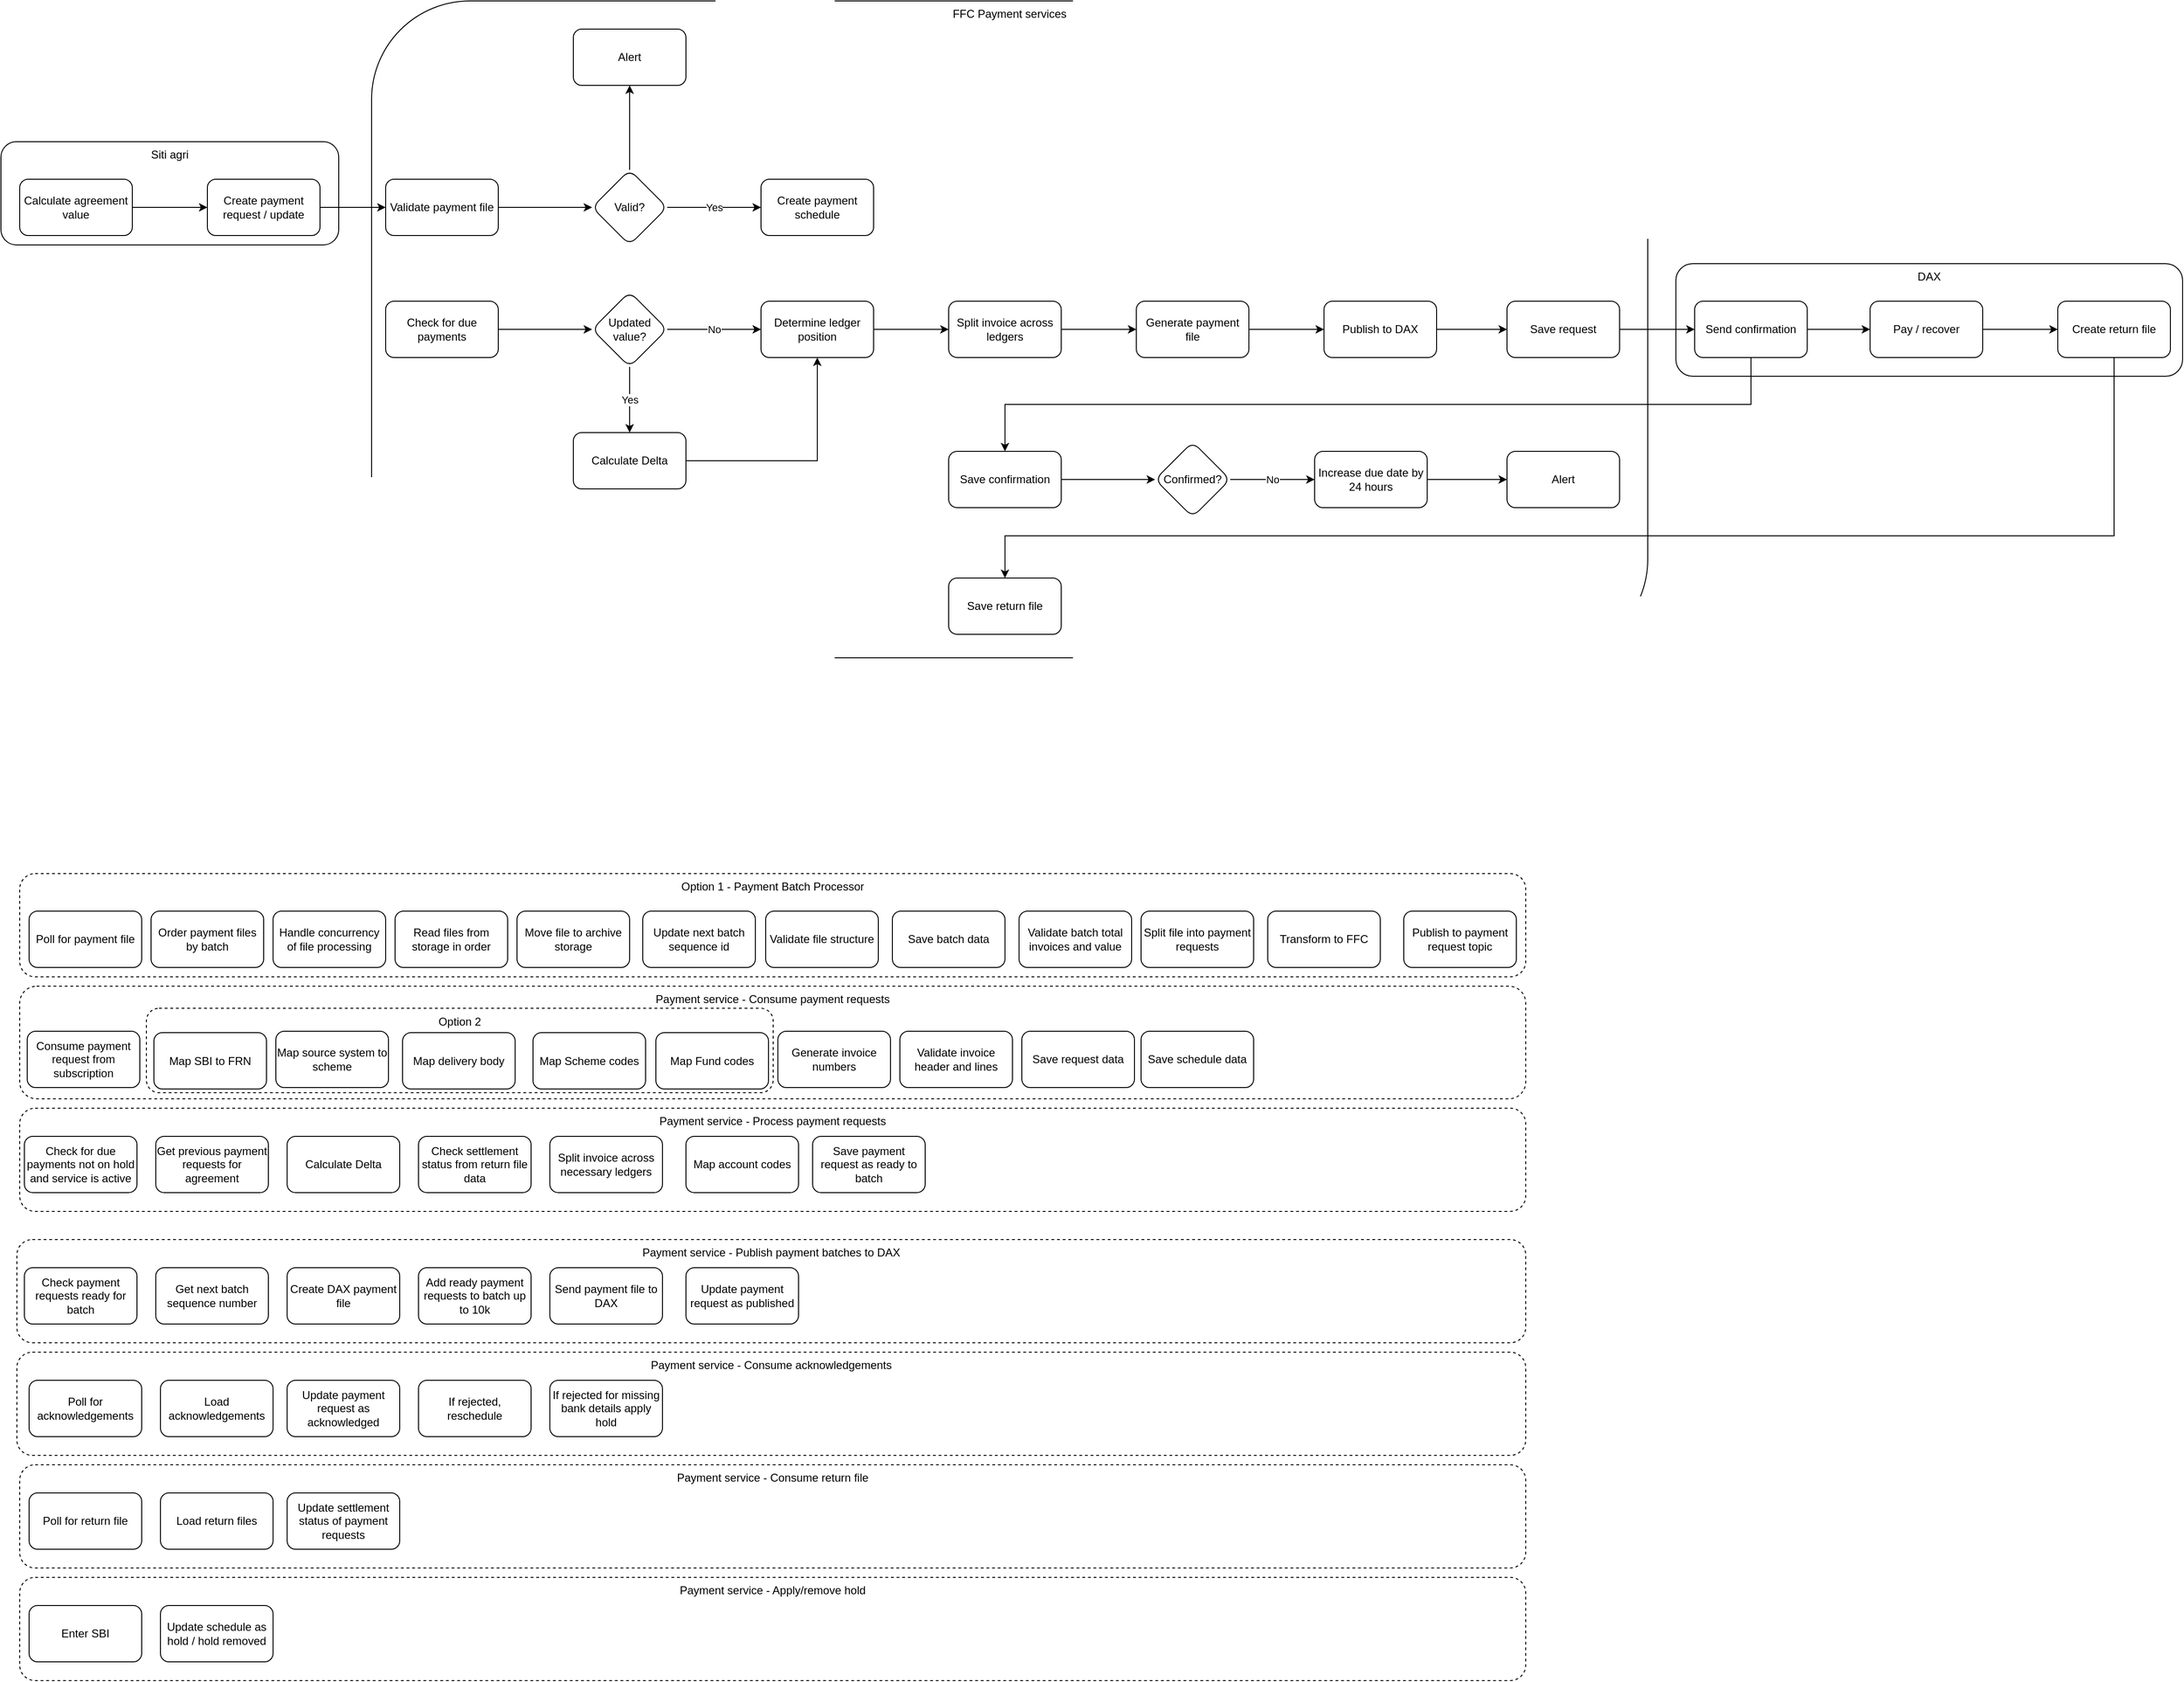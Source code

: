 <mxfile version="14.9.3" type="github">
  <diagram id="1XCgTyp1o_9dvypK1vWQ" name="Page-1">
    <mxGraphModel dx="2249" dy="762" grid="1" gridSize="10" guides="1" tooltips="1" connect="1" arrows="1" fold="1" page="1" pageScale="1" pageWidth="827" pageHeight="1169" math="0" shadow="0">
      <root>
        <mxCell id="0" />
        <mxCell id="1" parent="0" />
        <mxCell id="H4XcM_15EuvaElWjRfmu-53" value="Payment service - Consume return file" style="rounded=1;whiteSpace=wrap;html=1;dashed=1;verticalAlign=top;" parent="1" vertex="1">
          <mxGeometry x="-365" y="1570" width="1605" height="110" as="geometry" />
        </mxCell>
        <mxCell id="H4XcM_15EuvaElWjRfmu-49" value="Payment service - Consume acknowledgements" style="rounded=1;whiteSpace=wrap;html=1;dashed=1;verticalAlign=top;" parent="1" vertex="1">
          <mxGeometry x="-368" y="1450" width="1608" height="110" as="geometry" />
        </mxCell>
        <mxCell id="H4XcM_15EuvaElWjRfmu-42" value="Payment service - Publish payment batches to DAX" style="rounded=1;whiteSpace=wrap;html=1;dashed=1;verticalAlign=top;" parent="1" vertex="1">
          <mxGeometry x="-368" y="1330" width="1608" height="110" as="geometry" />
        </mxCell>
        <mxCell id="H4XcM_15EuvaElWjRfmu-41" value="Payment service - Process payment requests" style="rounded=1;whiteSpace=wrap;html=1;dashed=1;verticalAlign=top;" parent="1" vertex="1">
          <mxGeometry x="-365" y="1190" width="1605" height="110" as="geometry" />
        </mxCell>
        <mxCell id="H4XcM_15EuvaElWjRfmu-39" value="Payment service - Consume payment requests" style="rounded=1;whiteSpace=wrap;html=1;dashed=1;verticalAlign=top;" parent="1" vertex="1">
          <mxGeometry x="-365" y="1060" width="1605" height="120" as="geometry" />
        </mxCell>
        <mxCell id="H4XcM_15EuvaElWjRfmu-30" value="Option 2" style="rounded=1;whiteSpace=wrap;html=1;dashed=1;verticalAlign=top;" parent="1" vertex="1">
          <mxGeometry x="-230" y="1083.5" width="668" height="90" as="geometry" />
        </mxCell>
        <mxCell id="H4XcM_15EuvaElWjRfmu-18" value="Option 1 - Payment Batch Processor" style="rounded=1;whiteSpace=wrap;html=1;dashed=1;verticalAlign=top;" parent="1" vertex="1">
          <mxGeometry x="-365" y="940" width="1605" height="110" as="geometry" />
        </mxCell>
        <mxCell id="kp0Nub5B4hyBBO8Y0ufR-64" value="FFC Payment services" style="rounded=1;whiteSpace=wrap;html=1;verticalAlign=top;" parent="1" vertex="1">
          <mxGeometry x="10" y="10" width="1360" height="700" as="geometry" />
        </mxCell>
        <mxCell id="kp0Nub5B4hyBBO8Y0ufR-56" value="DAX" style="rounded=1;whiteSpace=wrap;html=1;verticalAlign=top;" parent="1" vertex="1">
          <mxGeometry x="1400" y="290" width="540" height="120" as="geometry" />
        </mxCell>
        <mxCell id="kp0Nub5B4hyBBO8Y0ufR-12" value="Siti agri" style="rounded=1;whiteSpace=wrap;html=1;verticalAlign=top;" parent="1" vertex="1">
          <mxGeometry x="-385" y="160" width="360" height="110" as="geometry" />
        </mxCell>
        <mxCell id="kp0Nub5B4hyBBO8Y0ufR-63" style="edgeStyle=orthogonalEdgeStyle;rounded=0;orthogonalLoop=1;jettySize=auto;html=1;entryX=0;entryY=0.5;entryDx=0;entryDy=0;" parent="1" source="kp0Nub5B4hyBBO8Y0ufR-1" target="kp0Nub5B4hyBBO8Y0ufR-57" edge="1">
          <mxGeometry relative="1" as="geometry" />
        </mxCell>
        <mxCell id="kp0Nub5B4hyBBO8Y0ufR-1" value="Create payment request / update" style="rounded=1;whiteSpace=wrap;html=1;" parent="1" vertex="1">
          <mxGeometry x="-165" y="200" width="120" height="60" as="geometry" />
        </mxCell>
        <mxCell id="kp0Nub5B4hyBBO8Y0ufR-2" value="Create payment schedule" style="rounded=1;whiteSpace=wrap;html=1;" parent="1" vertex="1">
          <mxGeometry x="425" y="200" width="120" height="60" as="geometry" />
        </mxCell>
        <mxCell id="kp0Nub5B4hyBBO8Y0ufR-9" value="" style="edgeStyle=orthogonalEdgeStyle;rounded=0;orthogonalLoop=1;jettySize=auto;html=1;" parent="1" source="kp0Nub5B4hyBBO8Y0ufR-8" target="kp0Nub5B4hyBBO8Y0ufR-1" edge="1">
          <mxGeometry relative="1" as="geometry" />
        </mxCell>
        <mxCell id="kp0Nub5B4hyBBO8Y0ufR-8" value="Calculate agreement value" style="rounded=1;whiteSpace=wrap;html=1;" parent="1" vertex="1">
          <mxGeometry x="-365" y="200" width="120" height="60" as="geometry" />
        </mxCell>
        <mxCell id="kp0Nub5B4hyBBO8Y0ufR-40" style="edgeStyle=orthogonalEdgeStyle;rounded=0;orthogonalLoop=1;jettySize=auto;html=1;entryX=0;entryY=0.5;entryDx=0;entryDy=0;" parent="1" source="kp0Nub5B4hyBBO8Y0ufR-15" target="kp0Nub5B4hyBBO8Y0ufR-16" edge="1">
          <mxGeometry relative="1" as="geometry" />
        </mxCell>
        <mxCell id="kp0Nub5B4hyBBO8Y0ufR-15" value="Split invoice across ledgers" style="rounded=1;whiteSpace=wrap;html=1;verticalAlign=middle;" parent="1" vertex="1">
          <mxGeometry x="625" y="330" width="120" height="60" as="geometry" />
        </mxCell>
        <mxCell id="kp0Nub5B4hyBBO8Y0ufR-19" value="" style="edgeStyle=orthogonalEdgeStyle;rounded=0;orthogonalLoop=1;jettySize=auto;html=1;" parent="1" source="kp0Nub5B4hyBBO8Y0ufR-16" target="kp0Nub5B4hyBBO8Y0ufR-18" edge="1">
          <mxGeometry relative="1" as="geometry" />
        </mxCell>
        <mxCell id="kp0Nub5B4hyBBO8Y0ufR-16" value="Generate payment file" style="rounded=1;whiteSpace=wrap;html=1;verticalAlign=middle;" parent="1" vertex="1">
          <mxGeometry x="825" y="330" width="120" height="60" as="geometry" />
        </mxCell>
        <mxCell id="kp0Nub5B4hyBBO8Y0ufR-66" value="" style="edgeStyle=orthogonalEdgeStyle;rounded=0;orthogonalLoop=1;jettySize=auto;html=1;" parent="1" source="kp0Nub5B4hyBBO8Y0ufR-18" target="kp0Nub5B4hyBBO8Y0ufR-65" edge="1">
          <mxGeometry relative="1" as="geometry" />
        </mxCell>
        <mxCell id="kp0Nub5B4hyBBO8Y0ufR-18" value="Publish to DAX" style="rounded=1;whiteSpace=wrap;html=1;verticalAlign=middle;" parent="1" vertex="1">
          <mxGeometry x="1025" y="330" width="120" height="60" as="geometry" />
        </mxCell>
        <mxCell id="kp0Nub5B4hyBBO8Y0ufR-24" value="" style="edgeStyle=orthogonalEdgeStyle;rounded=0;orthogonalLoop=1;jettySize=auto;html=1;" parent="1" source="kp0Nub5B4hyBBO8Y0ufR-21" target="kp0Nub5B4hyBBO8Y0ufR-23" edge="1">
          <mxGeometry relative="1" as="geometry" />
        </mxCell>
        <mxCell id="kp0Nub5B4hyBBO8Y0ufR-21" value="Pay / recover" style="rounded=1;whiteSpace=wrap;html=1;verticalAlign=middle;" parent="1" vertex="1">
          <mxGeometry x="1607" y="330" width="120" height="60" as="geometry" />
        </mxCell>
        <mxCell id="kp0Nub5B4hyBBO8Y0ufR-43" style="edgeStyle=orthogonalEdgeStyle;rounded=0;orthogonalLoop=1;jettySize=auto;html=1;entryX=0.5;entryY=0;entryDx=0;entryDy=0;exitX=0.5;exitY=1;exitDx=0;exitDy=0;" parent="1" source="kp0Nub5B4hyBBO8Y0ufR-23" target="kp0Nub5B4hyBBO8Y0ufR-36" edge="1">
          <mxGeometry relative="1" as="geometry">
            <Array as="points">
              <mxPoint x="1867" y="580" />
              <mxPoint x="685" y="580" />
            </Array>
          </mxGeometry>
        </mxCell>
        <mxCell id="kp0Nub5B4hyBBO8Y0ufR-23" value="Create return file" style="rounded=1;whiteSpace=wrap;html=1;verticalAlign=middle;" parent="1" vertex="1">
          <mxGeometry x="1807" y="330" width="120" height="60" as="geometry" />
        </mxCell>
        <mxCell id="kp0Nub5B4hyBBO8Y0ufR-27" value="" style="edgeStyle=orthogonalEdgeStyle;rounded=0;orthogonalLoop=1;jettySize=auto;html=1;" parent="1" source="kp0Nub5B4hyBBO8Y0ufR-25" target="kp0Nub5B4hyBBO8Y0ufR-21" edge="1">
          <mxGeometry relative="1" as="geometry" />
        </mxCell>
        <mxCell id="kp0Nub5B4hyBBO8Y0ufR-29" style="edgeStyle=orthogonalEdgeStyle;rounded=0;orthogonalLoop=1;jettySize=auto;html=1;entryX=0.5;entryY=0;entryDx=0;entryDy=0;exitX=0.5;exitY=1;exitDx=0;exitDy=0;" parent="1" source="kp0Nub5B4hyBBO8Y0ufR-25" target="kp0Nub5B4hyBBO8Y0ufR-28" edge="1">
          <mxGeometry relative="1" as="geometry" />
        </mxCell>
        <mxCell id="kp0Nub5B4hyBBO8Y0ufR-25" value="Send confirmation" style="rounded=1;whiteSpace=wrap;html=1;verticalAlign=middle;" parent="1" vertex="1">
          <mxGeometry x="1420" y="330" width="120" height="60" as="geometry" />
        </mxCell>
        <mxCell id="kp0Nub5B4hyBBO8Y0ufR-31" value="" style="edgeStyle=orthogonalEdgeStyle;rounded=0;orthogonalLoop=1;jettySize=auto;html=1;entryX=0;entryY=0.5;entryDx=0;entryDy=0;" parent="1" source="kp0Nub5B4hyBBO8Y0ufR-28" target="kp0Nub5B4hyBBO8Y0ufR-30" edge="1">
          <mxGeometry relative="1" as="geometry" />
        </mxCell>
        <mxCell id="kp0Nub5B4hyBBO8Y0ufR-28" value="Save confirmation" style="rounded=1;whiteSpace=wrap;html=1;verticalAlign=middle;" parent="1" vertex="1">
          <mxGeometry x="625" y="490" width="120" height="60" as="geometry" />
        </mxCell>
        <mxCell id="kp0Nub5B4hyBBO8Y0ufR-34" value="No" style="edgeStyle=orthogonalEdgeStyle;rounded=0;orthogonalLoop=1;jettySize=auto;html=1;" parent="1" source="kp0Nub5B4hyBBO8Y0ufR-30" target="kp0Nub5B4hyBBO8Y0ufR-33" edge="1">
          <mxGeometry relative="1" as="geometry" />
        </mxCell>
        <mxCell id="kp0Nub5B4hyBBO8Y0ufR-30" value="Confirmed?" style="rhombus;whiteSpace=wrap;html=1;rounded=1;" parent="1" vertex="1">
          <mxGeometry x="845" y="480" width="80" height="80" as="geometry" />
        </mxCell>
        <mxCell id="kp0Nub5B4hyBBO8Y0ufR-55" value="" style="edgeStyle=orthogonalEdgeStyle;rounded=0;orthogonalLoop=1;jettySize=auto;html=1;" parent="1" source="kp0Nub5B4hyBBO8Y0ufR-33" target="kp0Nub5B4hyBBO8Y0ufR-54" edge="1">
          <mxGeometry relative="1" as="geometry" />
        </mxCell>
        <mxCell id="kp0Nub5B4hyBBO8Y0ufR-33" value="Increase due date by 24 hours" style="whiteSpace=wrap;html=1;rounded=1;" parent="1" vertex="1">
          <mxGeometry x="1015" y="490" width="120" height="60" as="geometry" />
        </mxCell>
        <mxCell id="kp0Nub5B4hyBBO8Y0ufR-36" value="Save return file" style="rounded=1;whiteSpace=wrap;html=1;verticalAlign=middle;" parent="1" vertex="1">
          <mxGeometry x="625" y="625" width="120" height="60" as="geometry" />
        </mxCell>
        <mxCell id="kp0Nub5B4hyBBO8Y0ufR-41" style="edgeStyle=orthogonalEdgeStyle;rounded=0;orthogonalLoop=1;jettySize=auto;html=1;entryX=0;entryY=0.5;entryDx=0;entryDy=0;" parent="1" source="kp0Nub5B4hyBBO8Y0ufR-37" target="kp0Nub5B4hyBBO8Y0ufR-15" edge="1">
          <mxGeometry relative="1" as="geometry" />
        </mxCell>
        <mxCell id="kp0Nub5B4hyBBO8Y0ufR-37" value="Determine ledger position" style="rounded=1;whiteSpace=wrap;html=1;verticalAlign=middle;" parent="1" vertex="1">
          <mxGeometry x="425" y="330" width="120" height="60" as="geometry" />
        </mxCell>
        <mxCell id="kp0Nub5B4hyBBO8Y0ufR-53" style="edgeStyle=orthogonalEdgeStyle;rounded=0;orthogonalLoop=1;jettySize=auto;html=1;entryX=0;entryY=0.5;entryDx=0;entryDy=0;" parent="1" source="kp0Nub5B4hyBBO8Y0ufR-39" target="kp0Nub5B4hyBBO8Y0ufR-48" edge="1">
          <mxGeometry relative="1" as="geometry" />
        </mxCell>
        <mxCell id="kp0Nub5B4hyBBO8Y0ufR-39" value="Check for due payments" style="rounded=1;whiteSpace=wrap;html=1;verticalAlign=middle;" parent="1" vertex="1">
          <mxGeometry x="25" y="330" width="120" height="60" as="geometry" />
        </mxCell>
        <mxCell id="kp0Nub5B4hyBBO8Y0ufR-52" style="edgeStyle=orthogonalEdgeStyle;rounded=0;orthogonalLoop=1;jettySize=auto;html=1;entryX=0.5;entryY=1;entryDx=0;entryDy=0;" parent="1" source="kp0Nub5B4hyBBO8Y0ufR-44" target="kp0Nub5B4hyBBO8Y0ufR-37" edge="1">
          <mxGeometry relative="1" as="geometry" />
        </mxCell>
        <mxCell id="kp0Nub5B4hyBBO8Y0ufR-44" value="Calculate Delta" style="rounded=1;whiteSpace=wrap;html=1;verticalAlign=middle;" parent="1" vertex="1">
          <mxGeometry x="225" y="470" width="120" height="60" as="geometry" />
        </mxCell>
        <mxCell id="kp0Nub5B4hyBBO8Y0ufR-50" value="No" style="edgeStyle=orthogonalEdgeStyle;rounded=0;orthogonalLoop=1;jettySize=auto;html=1;" parent="1" source="kp0Nub5B4hyBBO8Y0ufR-48" target="kp0Nub5B4hyBBO8Y0ufR-37" edge="1">
          <mxGeometry relative="1" as="geometry" />
        </mxCell>
        <mxCell id="kp0Nub5B4hyBBO8Y0ufR-51" value="Yes" style="edgeStyle=orthogonalEdgeStyle;rounded=0;orthogonalLoop=1;jettySize=auto;html=1;" parent="1" source="kp0Nub5B4hyBBO8Y0ufR-48" target="kp0Nub5B4hyBBO8Y0ufR-44" edge="1">
          <mxGeometry relative="1" as="geometry" />
        </mxCell>
        <mxCell id="kp0Nub5B4hyBBO8Y0ufR-48" value="Updated value?" style="rhombus;whiteSpace=wrap;html=1;rounded=1;" parent="1" vertex="1">
          <mxGeometry x="245" y="320" width="80" height="80" as="geometry" />
        </mxCell>
        <mxCell id="kp0Nub5B4hyBBO8Y0ufR-54" value="Alert" style="whiteSpace=wrap;html=1;rounded=1;" parent="1" vertex="1">
          <mxGeometry x="1220" y="490" width="120" height="60" as="geometry" />
        </mxCell>
        <mxCell id="kp0Nub5B4hyBBO8Y0ufR-59" value="" style="edgeStyle=orthogonalEdgeStyle;rounded=0;orthogonalLoop=1;jettySize=auto;html=1;" parent="1" source="kp0Nub5B4hyBBO8Y0ufR-57" target="kp0Nub5B4hyBBO8Y0ufR-58" edge="1">
          <mxGeometry relative="1" as="geometry" />
        </mxCell>
        <mxCell id="kp0Nub5B4hyBBO8Y0ufR-57" value="Validate payment file" style="rounded=1;whiteSpace=wrap;html=1;" parent="1" vertex="1">
          <mxGeometry x="25" y="200" width="120" height="60" as="geometry" />
        </mxCell>
        <mxCell id="kp0Nub5B4hyBBO8Y0ufR-60" value="Yes" style="edgeStyle=orthogonalEdgeStyle;rounded=0;orthogonalLoop=1;jettySize=auto;html=1;" parent="1" source="kp0Nub5B4hyBBO8Y0ufR-58" target="kp0Nub5B4hyBBO8Y0ufR-2" edge="1">
          <mxGeometry relative="1" as="geometry" />
        </mxCell>
        <mxCell id="kp0Nub5B4hyBBO8Y0ufR-62" value="" style="edgeStyle=orthogonalEdgeStyle;rounded=0;orthogonalLoop=1;jettySize=auto;html=1;" parent="1" source="kp0Nub5B4hyBBO8Y0ufR-58" target="kp0Nub5B4hyBBO8Y0ufR-61" edge="1">
          <mxGeometry relative="1" as="geometry" />
        </mxCell>
        <mxCell id="kp0Nub5B4hyBBO8Y0ufR-58" value="Valid?" style="rhombus;whiteSpace=wrap;html=1;rounded=1;" parent="1" vertex="1">
          <mxGeometry x="245" y="190" width="80" height="80" as="geometry" />
        </mxCell>
        <mxCell id="kp0Nub5B4hyBBO8Y0ufR-61" value="Alert" style="whiteSpace=wrap;html=1;rounded=1;" parent="1" vertex="1">
          <mxGeometry x="225" y="40" width="120" height="60" as="geometry" />
        </mxCell>
        <mxCell id="kp0Nub5B4hyBBO8Y0ufR-67" value="" style="edgeStyle=orthogonalEdgeStyle;rounded=0;orthogonalLoop=1;jettySize=auto;html=1;" parent="1" source="kp0Nub5B4hyBBO8Y0ufR-65" target="kp0Nub5B4hyBBO8Y0ufR-25" edge="1">
          <mxGeometry relative="1" as="geometry" />
        </mxCell>
        <mxCell id="kp0Nub5B4hyBBO8Y0ufR-65" value="Save request" style="rounded=1;whiteSpace=wrap;html=1;verticalAlign=middle;" parent="1" vertex="1">
          <mxGeometry x="1220" y="330" width="120" height="60" as="geometry" />
        </mxCell>
        <mxCell id="H4XcM_15EuvaElWjRfmu-1" value="Poll for payment file" style="rounded=1;whiteSpace=wrap;html=1;" parent="1" vertex="1">
          <mxGeometry x="-355" y="980" width="120" height="60" as="geometry" />
        </mxCell>
        <mxCell id="H4XcM_15EuvaElWjRfmu-2" value="Read files from storage in order" style="rounded=1;whiteSpace=wrap;html=1;" parent="1" vertex="1">
          <mxGeometry x="35" y="980" width="120" height="60" as="geometry" />
        </mxCell>
        <mxCell id="H4XcM_15EuvaElWjRfmu-4" value="Move file to archive storage" style="rounded=1;whiteSpace=wrap;html=1;" parent="1" vertex="1">
          <mxGeometry x="165" y="980" width="120" height="60" as="geometry" />
        </mxCell>
        <mxCell id="H4XcM_15EuvaElWjRfmu-6" value="Validate file structure" style="rounded=1;whiteSpace=wrap;html=1;" parent="1" vertex="1">
          <mxGeometry x="430" y="980" width="120" height="60" as="geometry" />
        </mxCell>
        <mxCell id="H4XcM_15EuvaElWjRfmu-8" value="Order payment files by batch" style="rounded=1;whiteSpace=wrap;html=1;" parent="1" vertex="1">
          <mxGeometry x="-225" y="980" width="120" height="60" as="geometry" />
        </mxCell>
        <mxCell id="H4XcM_15EuvaElWjRfmu-9" value="Handle concurrency of file processing" style="rounded=1;whiteSpace=wrap;html=1;" parent="1" vertex="1">
          <mxGeometry x="-95" y="980" width="120" height="60" as="geometry" />
        </mxCell>
        <mxCell id="H4XcM_15EuvaElWjRfmu-10" value="Validate batch total invoices and value&lt;span style=&quot;color: rgba(0 , 0 , 0 , 0) ; font-family: monospace ; font-size: 0px&quot;&gt;%3CmxGraphModel%3E%3Croot%3E%3CmxCell%20id%3D%220%22%2F%3E%3CmxCell%20id%3D%221%22%20parent%3D%220%22%2F%3E%3CmxCell%20id%3D%222%22%20value%3D%22Read%20file%20from%20storage%22%20style%3D%22rounded%3D1%3BwhiteSpace%3Dwrap%3Bhtml%3D1%3B%22%20vertex%3D%221%22%20parent%3D%221%22%3E%3CmxGeometry%20x%3D%22-100%22%20y%3D%22840%22%20width%3D%22120%22%20height%3D%2260%22%20as%3D%22geometry%22%2F%3E%3C%2FmxCell%3E%3C%2Froot%3E%3C%2FmxGraphModel%3E&lt;/span&gt;" style="rounded=1;whiteSpace=wrap;html=1;" parent="1" vertex="1">
          <mxGeometry x="700" y="980" width="120" height="60" as="geometry" />
        </mxCell>
        <mxCell id="H4XcM_15EuvaElWjRfmu-12" value="Split file into payment requests" style="rounded=1;whiteSpace=wrap;html=1;" parent="1" vertex="1">
          <mxGeometry x="830" y="980" width="120" height="60" as="geometry" />
        </mxCell>
        <mxCell id="H4XcM_15EuvaElWjRfmu-13" value="Update next batch sequence id" style="rounded=1;whiteSpace=wrap;html=1;" parent="1" vertex="1">
          <mxGeometry x="299" y="980" width="120" height="60" as="geometry" />
        </mxCell>
        <mxCell id="H4XcM_15EuvaElWjRfmu-14" value="Validate invoice header and lines" style="rounded=1;whiteSpace=wrap;html=1;" parent="1" vertex="1">
          <mxGeometry x="573" y="1108" width="120" height="60" as="geometry" />
        </mxCell>
        <mxCell id="H4XcM_15EuvaElWjRfmu-15" value="Save batch data" style="rounded=1;whiteSpace=wrap;html=1;" parent="1" vertex="1">
          <mxGeometry x="565" y="980" width="120" height="60" as="geometry" />
        </mxCell>
        <mxCell id="H4XcM_15EuvaElWjRfmu-16" value="Save request data" style="rounded=1;whiteSpace=wrap;html=1;" parent="1" vertex="1">
          <mxGeometry x="703" y="1108" width="120" height="60" as="geometry" />
        </mxCell>
        <mxCell id="H4XcM_15EuvaElWjRfmu-17" value="Consume payment request from subscription" style="rounded=1;whiteSpace=wrap;html=1;" parent="1" vertex="1">
          <mxGeometry x="-357" y="1108" width="120" height="60" as="geometry" />
        </mxCell>
        <mxCell id="H4XcM_15EuvaElWjRfmu-23" value="Check for due payments not on hold and service is active" style="rounded=1;whiteSpace=wrap;html=1;" parent="1" vertex="1">
          <mxGeometry x="-360" y="1220" width="120" height="60" as="geometry" />
        </mxCell>
        <mxCell id="H4XcM_15EuvaElWjRfmu-24" value="Save schedule data&lt;br&gt;" style="rounded=1;whiteSpace=wrap;html=1;" parent="1" vertex="1">
          <mxGeometry x="830" y="1108" width="120" height="60" as="geometry" />
        </mxCell>
        <mxCell id="H4XcM_15EuvaElWjRfmu-25" value="Get previous payment requests for agreement" style="rounded=1;whiteSpace=wrap;html=1;" parent="1" vertex="1">
          <mxGeometry x="-220" y="1220" width="120" height="60" as="geometry" />
        </mxCell>
        <mxCell id="H4XcM_15EuvaElWjRfmu-26" value="Calculate Delta" style="rounded=1;whiteSpace=wrap;html=1;" parent="1" vertex="1">
          <mxGeometry x="-80" y="1220" width="120" height="60" as="geometry" />
        </mxCell>
        <mxCell id="H4XcM_15EuvaElWjRfmu-27" value="Check settlement status from return file data" style="rounded=1;whiteSpace=wrap;html=1;" parent="1" vertex="1">
          <mxGeometry x="60" y="1220" width="120" height="60" as="geometry" />
        </mxCell>
        <mxCell id="H4XcM_15EuvaElWjRfmu-28" value="Split invoice across necessary ledgers" style="rounded=1;whiteSpace=wrap;html=1;" parent="1" vertex="1">
          <mxGeometry x="200" y="1220" width="120" height="60" as="geometry" />
        </mxCell>
        <mxCell id="H4XcM_15EuvaElWjRfmu-29" value="Map SBI to FRN" style="rounded=1;whiteSpace=wrap;html=1;" parent="1" vertex="1">
          <mxGeometry x="-222" y="1109.5" width="120" height="60" as="geometry" />
        </mxCell>
        <mxCell id="H4XcM_15EuvaElWjRfmu-31" value="Map account codes" style="rounded=1;whiteSpace=wrap;html=1;" parent="1" vertex="1">
          <mxGeometry x="345" y="1220" width="120" height="60" as="geometry" />
        </mxCell>
        <mxCell id="H4XcM_15EuvaElWjRfmu-32" value="Generate invoice numbers" style="rounded=1;whiteSpace=wrap;html=1;" parent="1" vertex="1">
          <mxGeometry x="443" y="1108" width="120" height="60" as="geometry" />
        </mxCell>
        <mxCell id="H4XcM_15EuvaElWjRfmu-33" value="Save payment request as ready to batch" style="rounded=1;whiteSpace=wrap;html=1;" parent="1" vertex="1">
          <mxGeometry x="480" y="1220" width="120" height="60" as="geometry" />
        </mxCell>
        <mxCell id="H4XcM_15EuvaElWjRfmu-34" value="Check payment requests ready for batch" style="rounded=1;whiteSpace=wrap;html=1;" parent="1" vertex="1">
          <mxGeometry x="-360" y="1360" width="120" height="60" as="geometry" />
        </mxCell>
        <mxCell id="H4XcM_15EuvaElWjRfmu-35" value="Get next batch sequence number" style="rounded=1;whiteSpace=wrap;html=1;" parent="1" vertex="1">
          <mxGeometry x="-220" y="1360" width="120" height="60" as="geometry" />
        </mxCell>
        <mxCell id="H4XcM_15EuvaElWjRfmu-36" value="Create DAX payment file" style="rounded=1;whiteSpace=wrap;html=1;" parent="1" vertex="1">
          <mxGeometry x="-80" y="1360" width="120" height="60" as="geometry" />
        </mxCell>
        <mxCell id="H4XcM_15EuvaElWjRfmu-37" value="Add ready payment requests to batch up to 10k" style="rounded=1;whiteSpace=wrap;html=1;" parent="1" vertex="1">
          <mxGeometry x="60" y="1360" width="120" height="60" as="geometry" />
        </mxCell>
        <mxCell id="H4XcM_15EuvaElWjRfmu-38" value="Send payment file to DAX" style="rounded=1;whiteSpace=wrap;html=1;" parent="1" vertex="1">
          <mxGeometry x="200" y="1360" width="120" height="60" as="geometry" />
        </mxCell>
        <mxCell id="H4XcM_15EuvaElWjRfmu-43" value="Poll for acknowledgements" style="rounded=1;whiteSpace=wrap;html=1;" parent="1" vertex="1">
          <mxGeometry x="-355" y="1480" width="120" height="60" as="geometry" />
        </mxCell>
        <mxCell id="H4XcM_15EuvaElWjRfmu-44" value="Poll for return file" style="rounded=1;whiteSpace=wrap;html=1;" parent="1" vertex="1">
          <mxGeometry x="-355" y="1600" width="120" height="60" as="geometry" />
        </mxCell>
        <mxCell id="H4XcM_15EuvaElWjRfmu-45" value="Update payment request as acknowledged" style="rounded=1;whiteSpace=wrap;html=1;" parent="1" vertex="1">
          <mxGeometry x="-80" y="1480" width="120" height="60" as="geometry" />
        </mxCell>
        <mxCell id="H4XcM_15EuvaElWjRfmu-46" value="Update payment request as published" style="rounded=1;whiteSpace=wrap;html=1;" parent="1" vertex="1">
          <mxGeometry x="345" y="1360" width="120" height="60" as="geometry" />
        </mxCell>
        <mxCell id="H4XcM_15EuvaElWjRfmu-47" value="If rejected, reschedule" style="rounded=1;whiteSpace=wrap;html=1;" parent="1" vertex="1">
          <mxGeometry x="60" y="1480" width="120" height="60" as="geometry" />
        </mxCell>
        <mxCell id="H4XcM_15EuvaElWjRfmu-48" value="If rejected for missing bank details apply hold" style="rounded=1;whiteSpace=wrap;html=1;" parent="1" vertex="1">
          <mxGeometry x="200" y="1480" width="120" height="60" as="geometry" />
        </mxCell>
        <mxCell id="H4XcM_15EuvaElWjRfmu-50" value="Load return files" style="rounded=1;whiteSpace=wrap;html=1;" parent="1" vertex="1">
          <mxGeometry x="-215" y="1600" width="120" height="60" as="geometry" />
        </mxCell>
        <mxCell id="H4XcM_15EuvaElWjRfmu-51" value="Load acknowledgements" style="rounded=1;whiteSpace=wrap;html=1;" parent="1" vertex="1">
          <mxGeometry x="-215" y="1480" width="120" height="60" as="geometry" />
        </mxCell>
        <mxCell id="H4XcM_15EuvaElWjRfmu-52" value="Update settlement status of payment requests" style="rounded=1;whiteSpace=wrap;html=1;" parent="1" vertex="1">
          <mxGeometry x="-80" y="1600" width="120" height="60" as="geometry" />
        </mxCell>
        <mxCell id="H4XcM_15EuvaElWjRfmu-54" value="Payment service - Apply/remove hold" style="rounded=1;whiteSpace=wrap;html=1;dashed=1;verticalAlign=top;" parent="1" vertex="1">
          <mxGeometry x="-365" y="1690" width="1605" height="110" as="geometry" />
        </mxCell>
        <mxCell id="H4XcM_15EuvaElWjRfmu-55" value="Enter SBI" style="rounded=1;whiteSpace=wrap;html=1;" parent="1" vertex="1">
          <mxGeometry x="-355" y="1720" width="120" height="60" as="geometry" />
        </mxCell>
        <mxCell id="H4XcM_15EuvaElWjRfmu-56" value="Update schedule as hold / hold removed" style="rounded=1;whiteSpace=wrap;html=1;" parent="1" vertex="1">
          <mxGeometry x="-215" y="1720" width="120" height="60" as="geometry" />
        </mxCell>
        <mxCell id="H4XcM_15EuvaElWjRfmu-58" value="Transform to FFC" style="rounded=1;whiteSpace=wrap;html=1;" parent="1" vertex="1">
          <mxGeometry x="965" y="980" width="120" height="60" as="geometry" />
        </mxCell>
        <mxCell id="H4XcM_15EuvaElWjRfmu-59" value="Publish to payment request topic" style="rounded=1;whiteSpace=wrap;html=1;" parent="1" vertex="1">
          <mxGeometry x="1110" y="980" width="120" height="60" as="geometry" />
        </mxCell>
        <mxCell id="GJlkxBlGy3WEgOTqUL9e-1" value="Map delivery body" style="rounded=1;whiteSpace=wrap;html=1;" vertex="1" parent="1">
          <mxGeometry x="43" y="1109.5" width="120" height="60" as="geometry" />
        </mxCell>
        <mxCell id="GJlkxBlGy3WEgOTqUL9e-2" value="Map Scheme codes" style="rounded=1;whiteSpace=wrap;html=1;" vertex="1" parent="1">
          <mxGeometry x="182" y="1109.5" width="120" height="60" as="geometry" />
        </mxCell>
        <mxCell id="GJlkxBlGy3WEgOTqUL9e-3" value="Map Fund codes" style="rounded=1;whiteSpace=wrap;html=1;" vertex="1" parent="1">
          <mxGeometry x="313" y="1109.5" width="120" height="60" as="geometry" />
        </mxCell>
        <mxCell id="GJlkxBlGy3WEgOTqUL9e-4" value="Map source system to scheme" style="rounded=1;whiteSpace=wrap;html=1;" vertex="1" parent="1">
          <mxGeometry x="-92" y="1108" width="120" height="60" as="geometry" />
        </mxCell>
      </root>
    </mxGraphModel>
  </diagram>
</mxfile>
